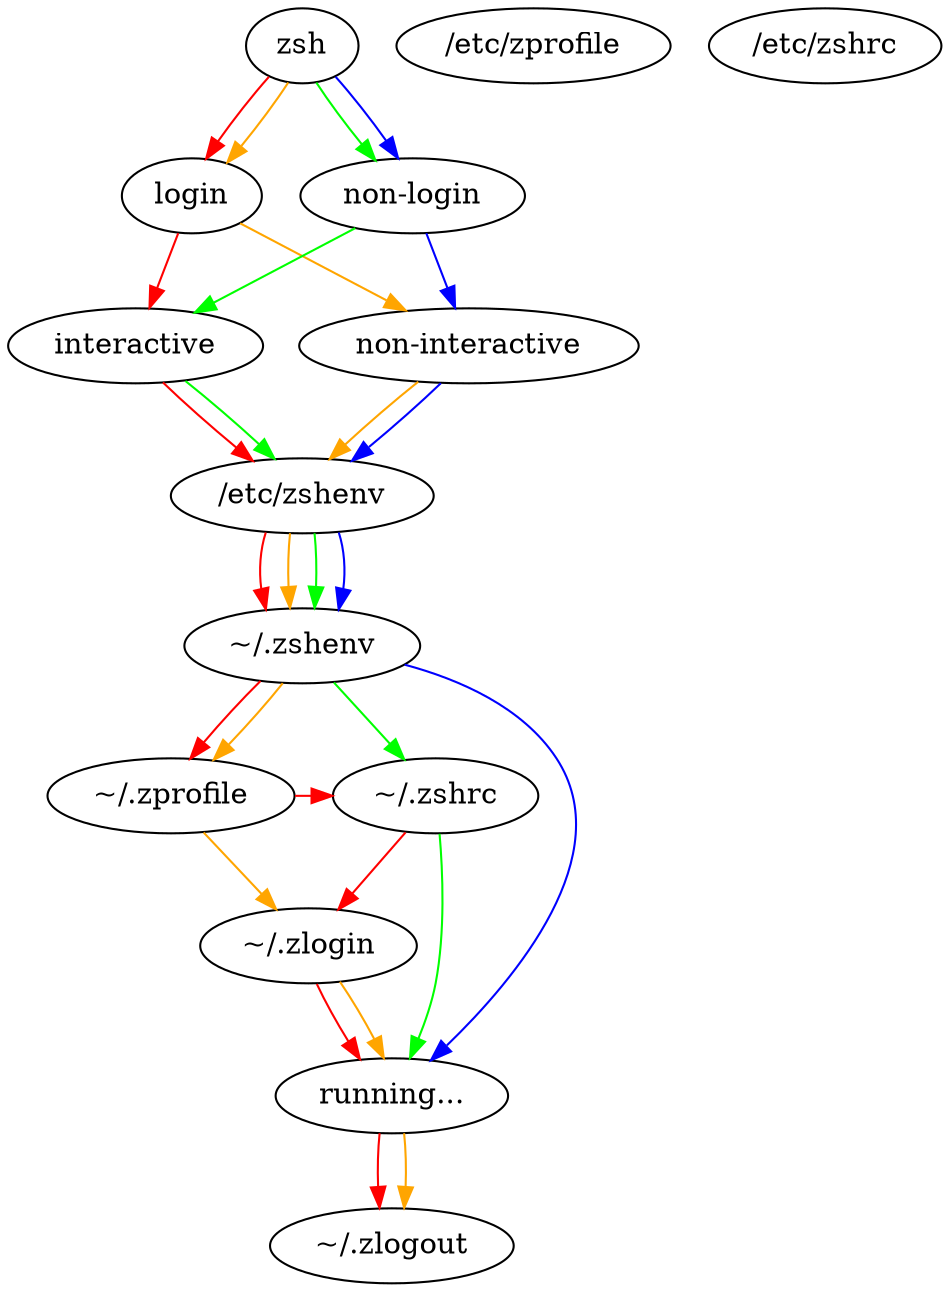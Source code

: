 // adapted from 
// https://heptapod.host/flowblok/shell-startup/-/blob/branch/default/diagram/impl-actual.dot
digraph {
//    {rank=same;
//    zsh
//    }

    zsh_login [label="login"]
    zsh_non_login [label="non-login"]
    zsh_interactive [label="interactive"]
    zsh_non_interactive [label="non-interactive"]

    zsh_running [label="running..."]


    etc_zshenv [label="/etc/zshenv"]
    etc_zprofile [label="/etc/zprofile"]
    etc_zshrc [label="/etc/zshrc"]

    dot_zlogin [label="~/.zlogin"]
    dot_zlogout [label="~/.zlogout"]
    {rank=same;
    dot_zprofile [label="~/.zprofile"]
    dot_zshrc [label="~/.zshrc"]
    }
    dot_zshenv [label="~/.zshenv"]

    // ZSH

    // PATH: zsh, login, interactive
    edge [color=red, style=solid]
    zsh -> zsh_login
    zsh_login -> zsh_interactive

    zsh_interactive -> etc_zshenv
    etc_zshenv -> dot_zshenv
    dot_zshenv -> dot_zprofile
    dot_zprofile -> dot_zshrc
    dot_zshrc -> dot_zlogin

    dot_zlogin -> zsh_running

    zsh_running -> dot_zlogout

    // PATH: zsh, login, non-interactive
    edge [color=orange, style=solid]
    zsh -> zsh_login
    zsh_login -> zsh_non_interactive

    zsh_non_interactive -> etc_zshenv
    etc_zshenv -> dot_zshenv
    dot_zshenv -> dot_zprofile
    dot_zprofile -> dot_zlogin

    dot_zlogin -> zsh_running

    zsh_running -> dot_zlogout

    // PATH: zsh, non-login, interactive
    edge [color=green, style=solid]
    zsh -> zsh_non_login
    zsh_non_login -> zsh_interactive

    zsh_interactive -> etc_zshenv
    etc_zshenv -> dot_zshenv
    dot_zshenv -> dot_zshrc

    dot_zshrc -> zsh_running

    // PATH: zsh, non-login, non-interactive
    edge [color=blue, style=solid]
    zsh -> zsh_non_login
    zsh_non_login -> zsh_non_interactive

    zsh_non_interactive -> etc_zshenv
    etc_zshenv -> dot_zshenv

    dot_zshenv -> zsh_running

}
